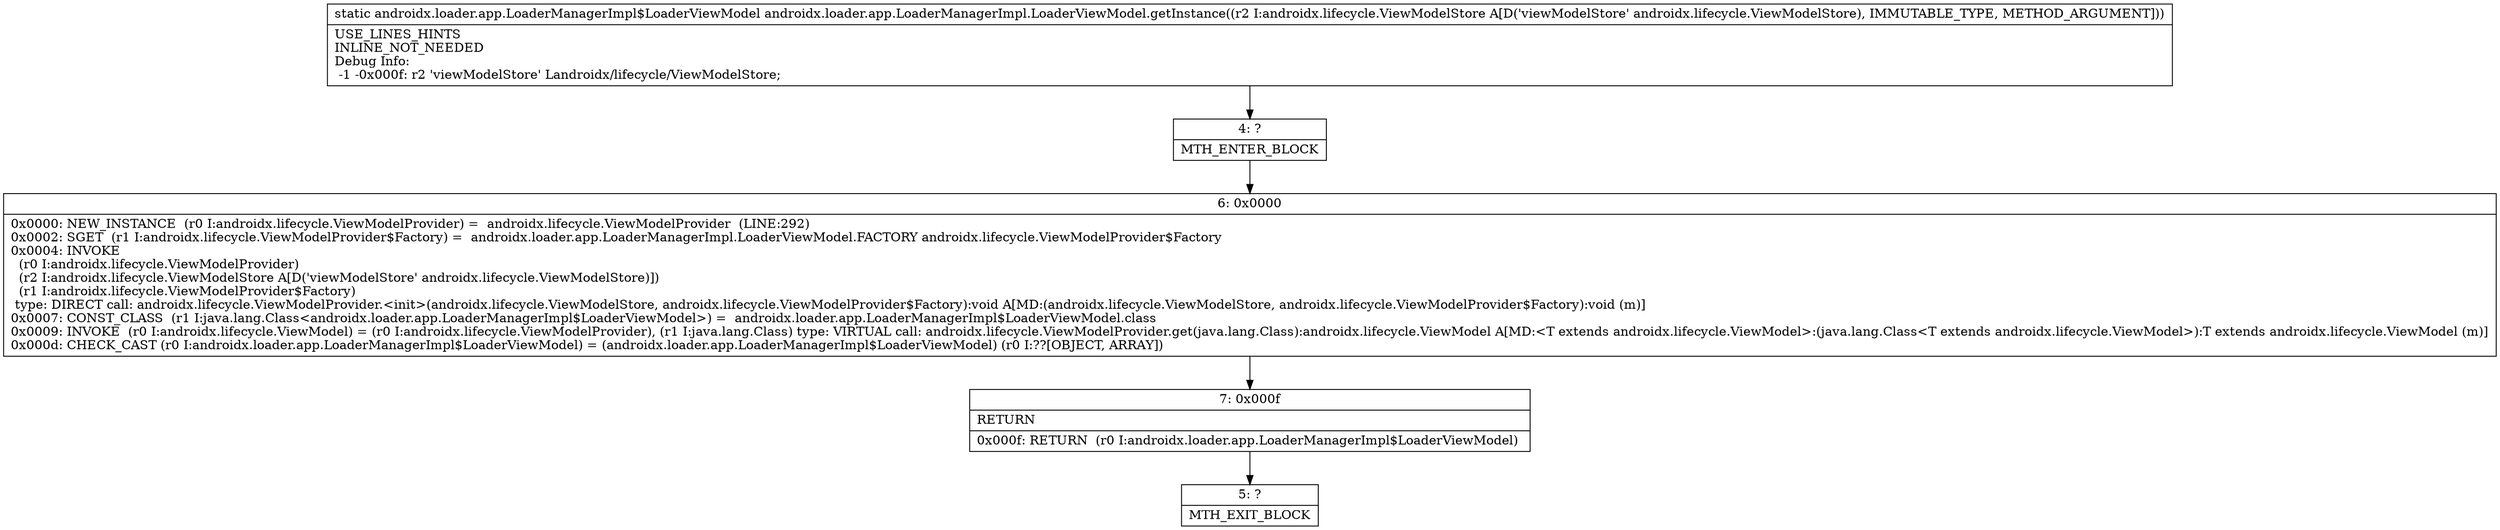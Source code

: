 digraph "CFG forandroidx.loader.app.LoaderManagerImpl.LoaderViewModel.getInstance(Landroidx\/lifecycle\/ViewModelStore;)Landroidx\/loader\/app\/LoaderManagerImpl$LoaderViewModel;" {
Node_4 [shape=record,label="{4\:\ ?|MTH_ENTER_BLOCK\l}"];
Node_6 [shape=record,label="{6\:\ 0x0000|0x0000: NEW_INSTANCE  (r0 I:androidx.lifecycle.ViewModelProvider) =  androidx.lifecycle.ViewModelProvider  (LINE:292)\l0x0002: SGET  (r1 I:androidx.lifecycle.ViewModelProvider$Factory) =  androidx.loader.app.LoaderManagerImpl.LoaderViewModel.FACTORY androidx.lifecycle.ViewModelProvider$Factory \l0x0004: INVOKE  \l  (r0 I:androidx.lifecycle.ViewModelProvider)\l  (r2 I:androidx.lifecycle.ViewModelStore A[D('viewModelStore' androidx.lifecycle.ViewModelStore)])\l  (r1 I:androidx.lifecycle.ViewModelProvider$Factory)\l type: DIRECT call: androidx.lifecycle.ViewModelProvider.\<init\>(androidx.lifecycle.ViewModelStore, androidx.lifecycle.ViewModelProvider$Factory):void A[MD:(androidx.lifecycle.ViewModelStore, androidx.lifecycle.ViewModelProvider$Factory):void (m)]\l0x0007: CONST_CLASS  (r1 I:java.lang.Class\<androidx.loader.app.LoaderManagerImpl$LoaderViewModel\>) =  androidx.loader.app.LoaderManagerImpl$LoaderViewModel.class \l0x0009: INVOKE  (r0 I:androidx.lifecycle.ViewModel) = (r0 I:androidx.lifecycle.ViewModelProvider), (r1 I:java.lang.Class) type: VIRTUAL call: androidx.lifecycle.ViewModelProvider.get(java.lang.Class):androidx.lifecycle.ViewModel A[MD:\<T extends androidx.lifecycle.ViewModel\>:(java.lang.Class\<T extends androidx.lifecycle.ViewModel\>):T extends androidx.lifecycle.ViewModel (m)]\l0x000d: CHECK_CAST (r0 I:androidx.loader.app.LoaderManagerImpl$LoaderViewModel) = (androidx.loader.app.LoaderManagerImpl$LoaderViewModel) (r0 I:??[OBJECT, ARRAY]) \l}"];
Node_7 [shape=record,label="{7\:\ 0x000f|RETURN\l|0x000f: RETURN  (r0 I:androidx.loader.app.LoaderManagerImpl$LoaderViewModel) \l}"];
Node_5 [shape=record,label="{5\:\ ?|MTH_EXIT_BLOCK\l}"];
MethodNode[shape=record,label="{static androidx.loader.app.LoaderManagerImpl$LoaderViewModel androidx.loader.app.LoaderManagerImpl.LoaderViewModel.getInstance((r2 I:androidx.lifecycle.ViewModelStore A[D('viewModelStore' androidx.lifecycle.ViewModelStore), IMMUTABLE_TYPE, METHOD_ARGUMENT]))  | USE_LINES_HINTS\lINLINE_NOT_NEEDED\lDebug Info:\l  \-1 \-0x000f: r2 'viewModelStore' Landroidx\/lifecycle\/ViewModelStore;\l}"];
MethodNode -> Node_4;Node_4 -> Node_6;
Node_6 -> Node_7;
Node_7 -> Node_5;
}

